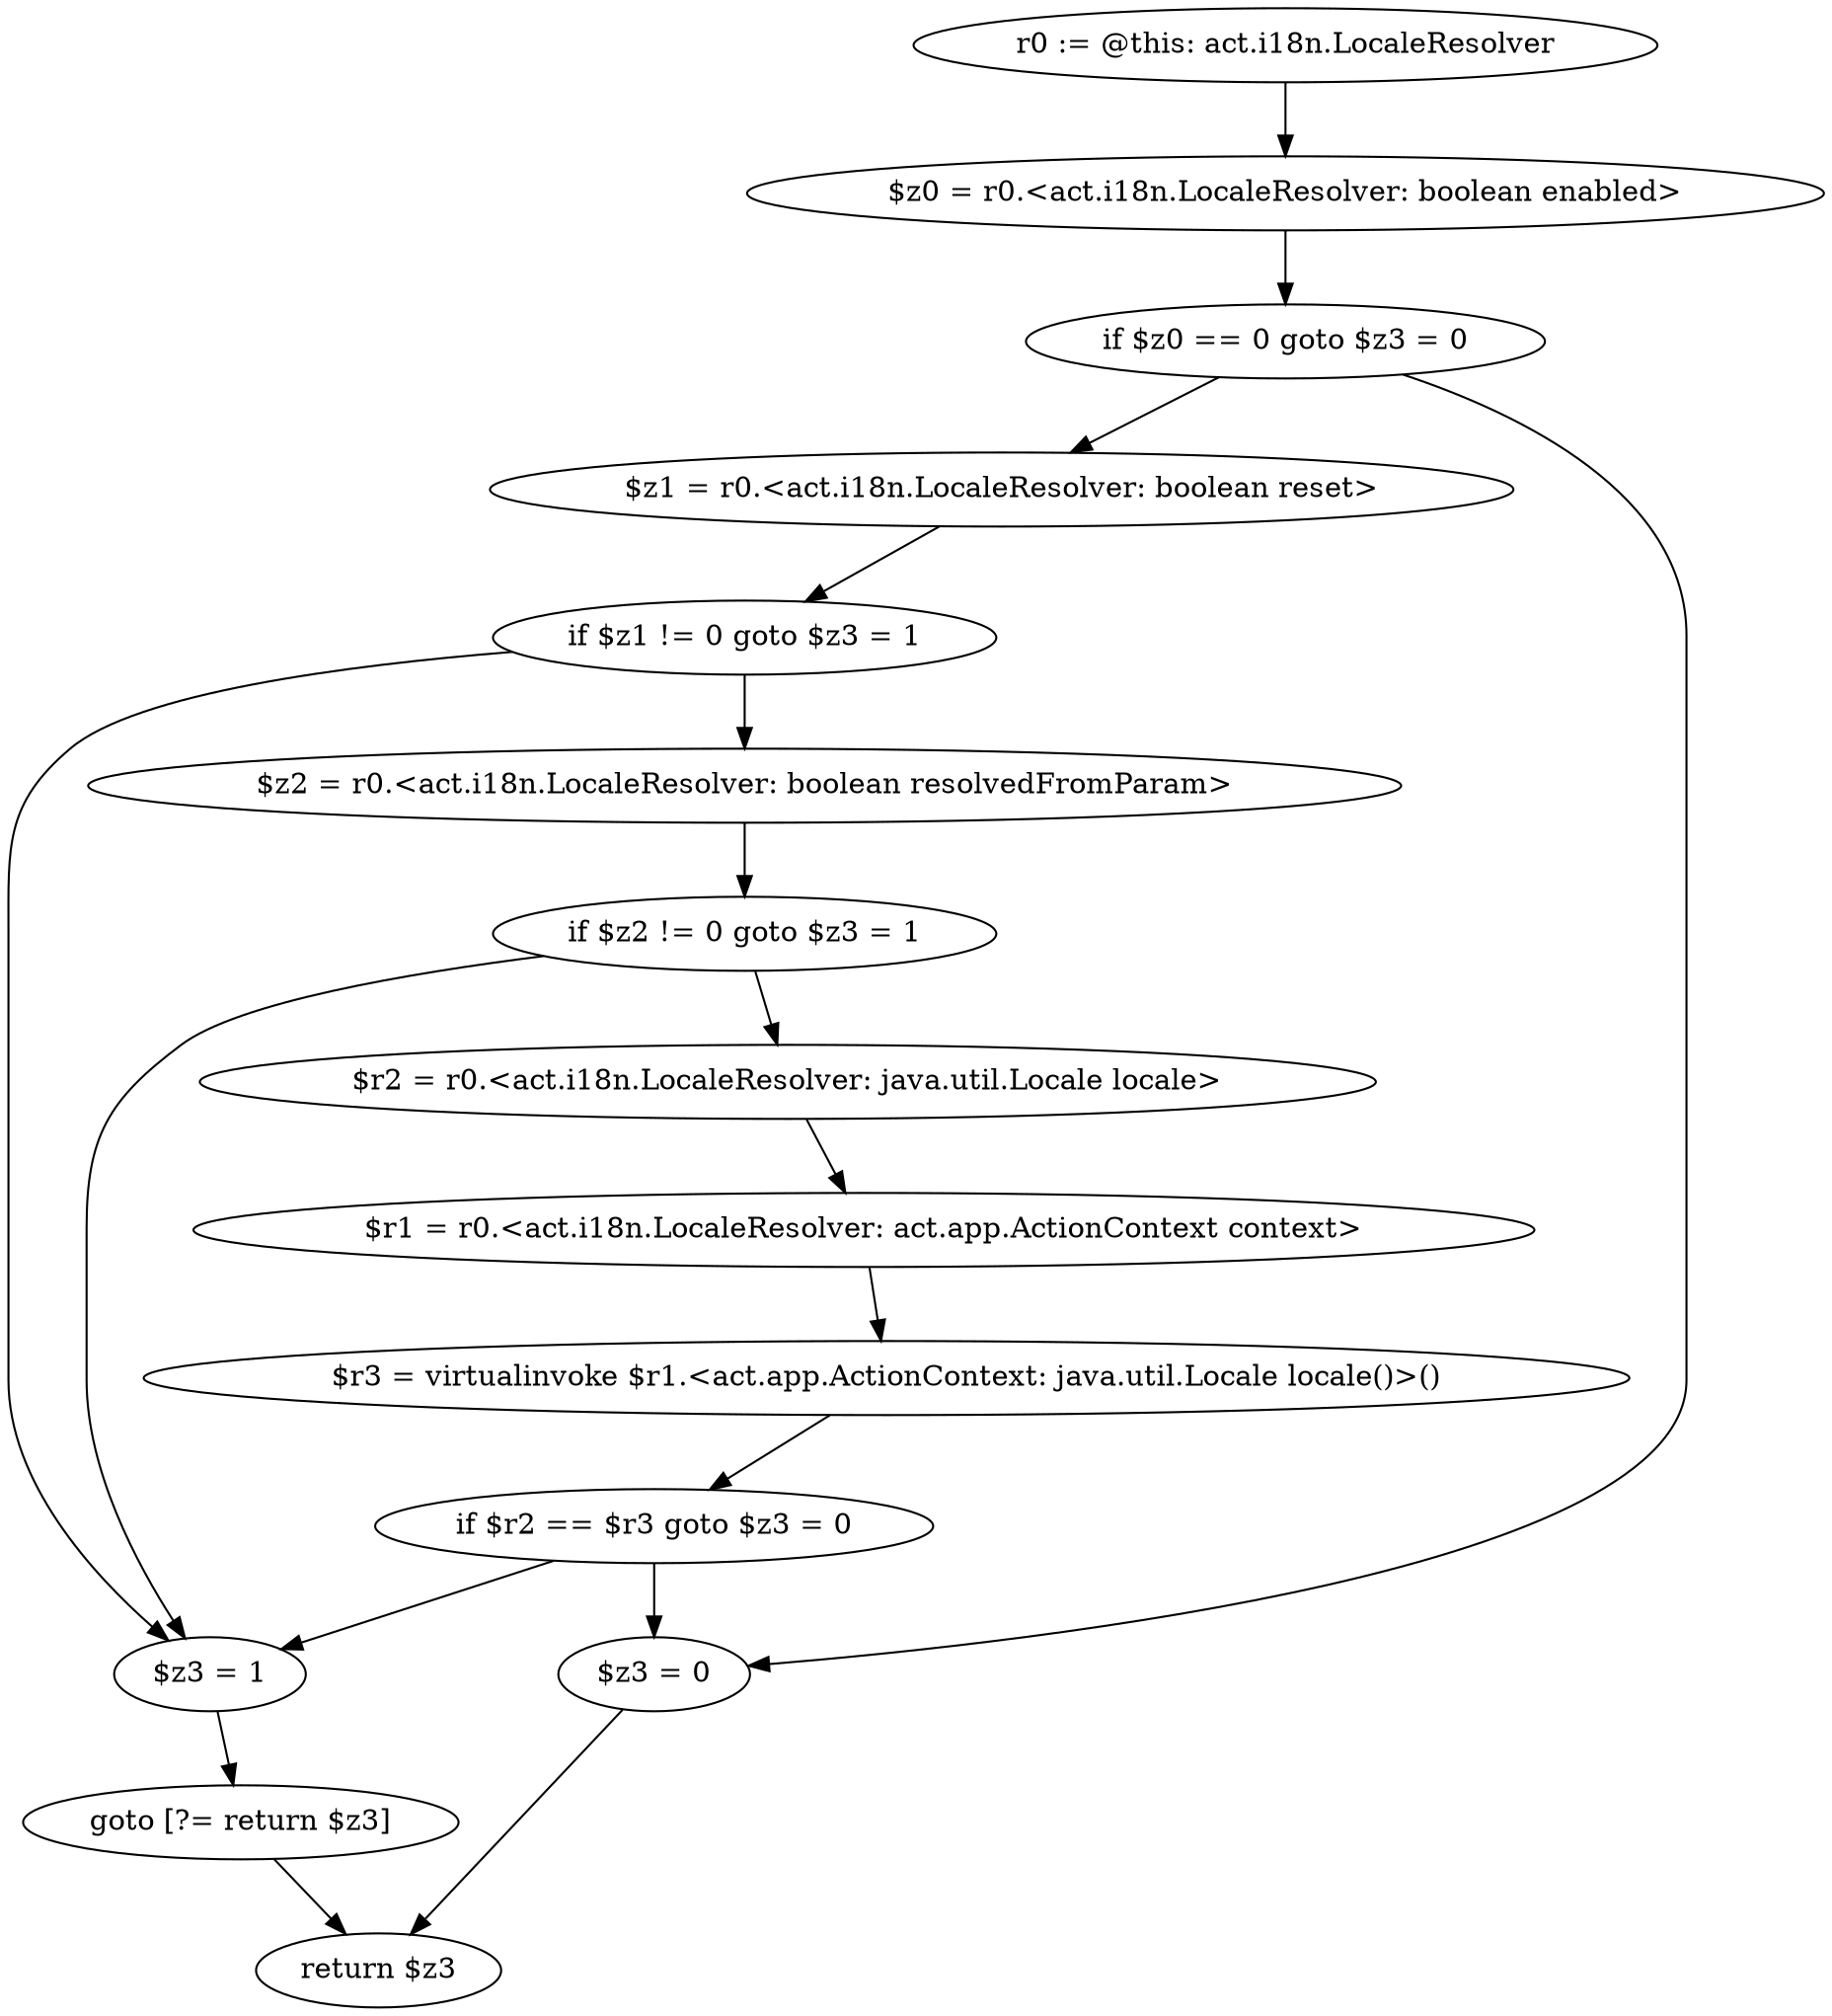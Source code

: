 digraph "unitGraph" {
    "r0 := @this: act.i18n.LocaleResolver"
    "$z0 = r0.<act.i18n.LocaleResolver: boolean enabled>"
    "if $z0 == 0 goto $z3 = 0"
    "$z1 = r0.<act.i18n.LocaleResolver: boolean reset>"
    "if $z1 != 0 goto $z3 = 1"
    "$z2 = r0.<act.i18n.LocaleResolver: boolean resolvedFromParam>"
    "if $z2 != 0 goto $z3 = 1"
    "$r2 = r0.<act.i18n.LocaleResolver: java.util.Locale locale>"
    "$r1 = r0.<act.i18n.LocaleResolver: act.app.ActionContext context>"
    "$r3 = virtualinvoke $r1.<act.app.ActionContext: java.util.Locale locale()>()"
    "if $r2 == $r3 goto $z3 = 0"
    "$z3 = 1"
    "goto [?= return $z3]"
    "$z3 = 0"
    "return $z3"
    "r0 := @this: act.i18n.LocaleResolver"->"$z0 = r0.<act.i18n.LocaleResolver: boolean enabled>";
    "$z0 = r0.<act.i18n.LocaleResolver: boolean enabled>"->"if $z0 == 0 goto $z3 = 0";
    "if $z0 == 0 goto $z3 = 0"->"$z1 = r0.<act.i18n.LocaleResolver: boolean reset>";
    "if $z0 == 0 goto $z3 = 0"->"$z3 = 0";
    "$z1 = r0.<act.i18n.LocaleResolver: boolean reset>"->"if $z1 != 0 goto $z3 = 1";
    "if $z1 != 0 goto $z3 = 1"->"$z2 = r0.<act.i18n.LocaleResolver: boolean resolvedFromParam>";
    "if $z1 != 0 goto $z3 = 1"->"$z3 = 1";
    "$z2 = r0.<act.i18n.LocaleResolver: boolean resolvedFromParam>"->"if $z2 != 0 goto $z3 = 1";
    "if $z2 != 0 goto $z3 = 1"->"$r2 = r0.<act.i18n.LocaleResolver: java.util.Locale locale>";
    "if $z2 != 0 goto $z3 = 1"->"$z3 = 1";
    "$r2 = r0.<act.i18n.LocaleResolver: java.util.Locale locale>"->"$r1 = r0.<act.i18n.LocaleResolver: act.app.ActionContext context>";
    "$r1 = r0.<act.i18n.LocaleResolver: act.app.ActionContext context>"->"$r3 = virtualinvoke $r1.<act.app.ActionContext: java.util.Locale locale()>()";
    "$r3 = virtualinvoke $r1.<act.app.ActionContext: java.util.Locale locale()>()"->"if $r2 == $r3 goto $z3 = 0";
    "if $r2 == $r3 goto $z3 = 0"->"$z3 = 1";
    "if $r2 == $r3 goto $z3 = 0"->"$z3 = 0";
    "$z3 = 1"->"goto [?= return $z3]";
    "goto [?= return $z3]"->"return $z3";
    "$z3 = 0"->"return $z3";
}
